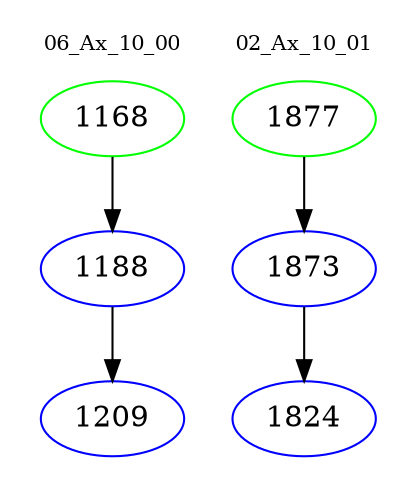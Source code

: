 digraph{
subgraph cluster_0 {
color = white
label = "06_Ax_10_00";
fontsize=10;
T0_1168 [label="1168", color="green"]
T0_1168 -> T0_1188 [color="black"]
T0_1188 [label="1188", color="blue"]
T0_1188 -> T0_1209 [color="black"]
T0_1209 [label="1209", color="blue"]
}
subgraph cluster_1 {
color = white
label = "02_Ax_10_01";
fontsize=10;
T1_1877 [label="1877", color="green"]
T1_1877 -> T1_1873 [color="black"]
T1_1873 [label="1873", color="blue"]
T1_1873 -> T1_1824 [color="black"]
T1_1824 [label="1824", color="blue"]
}
}
